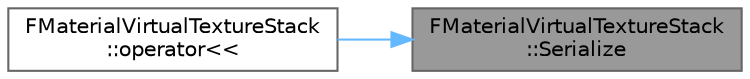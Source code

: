 digraph "FMaterialVirtualTextureStack::Serialize"
{
 // INTERACTIVE_SVG=YES
 // LATEX_PDF_SIZE
  bgcolor="transparent";
  edge [fontname=Helvetica,fontsize=10,labelfontname=Helvetica,labelfontsize=10];
  node [fontname=Helvetica,fontsize=10,shape=box,height=0.2,width=0.4];
  rankdir="RL";
  Node1 [id="Node000001",label="FMaterialVirtualTextureStack\l::Serialize",height=0.2,width=0.4,color="gray40", fillcolor="grey60", style="filled", fontcolor="black",tooltip=" "];
  Node1 -> Node2 [id="edge1_Node000001_Node000002",dir="back",color="steelblue1",style="solid",tooltip=" "];
  Node2 [id="Node000002",label="FMaterialVirtualTextureStack\l::operator\<\<",height=0.2,width=0.4,color="grey40", fillcolor="white", style="filled",URL="$d6/d47/classFMaterialVirtualTextureStack.html#aff2e172d1b420c32398dcf418e214936",tooltip=" "];
}
